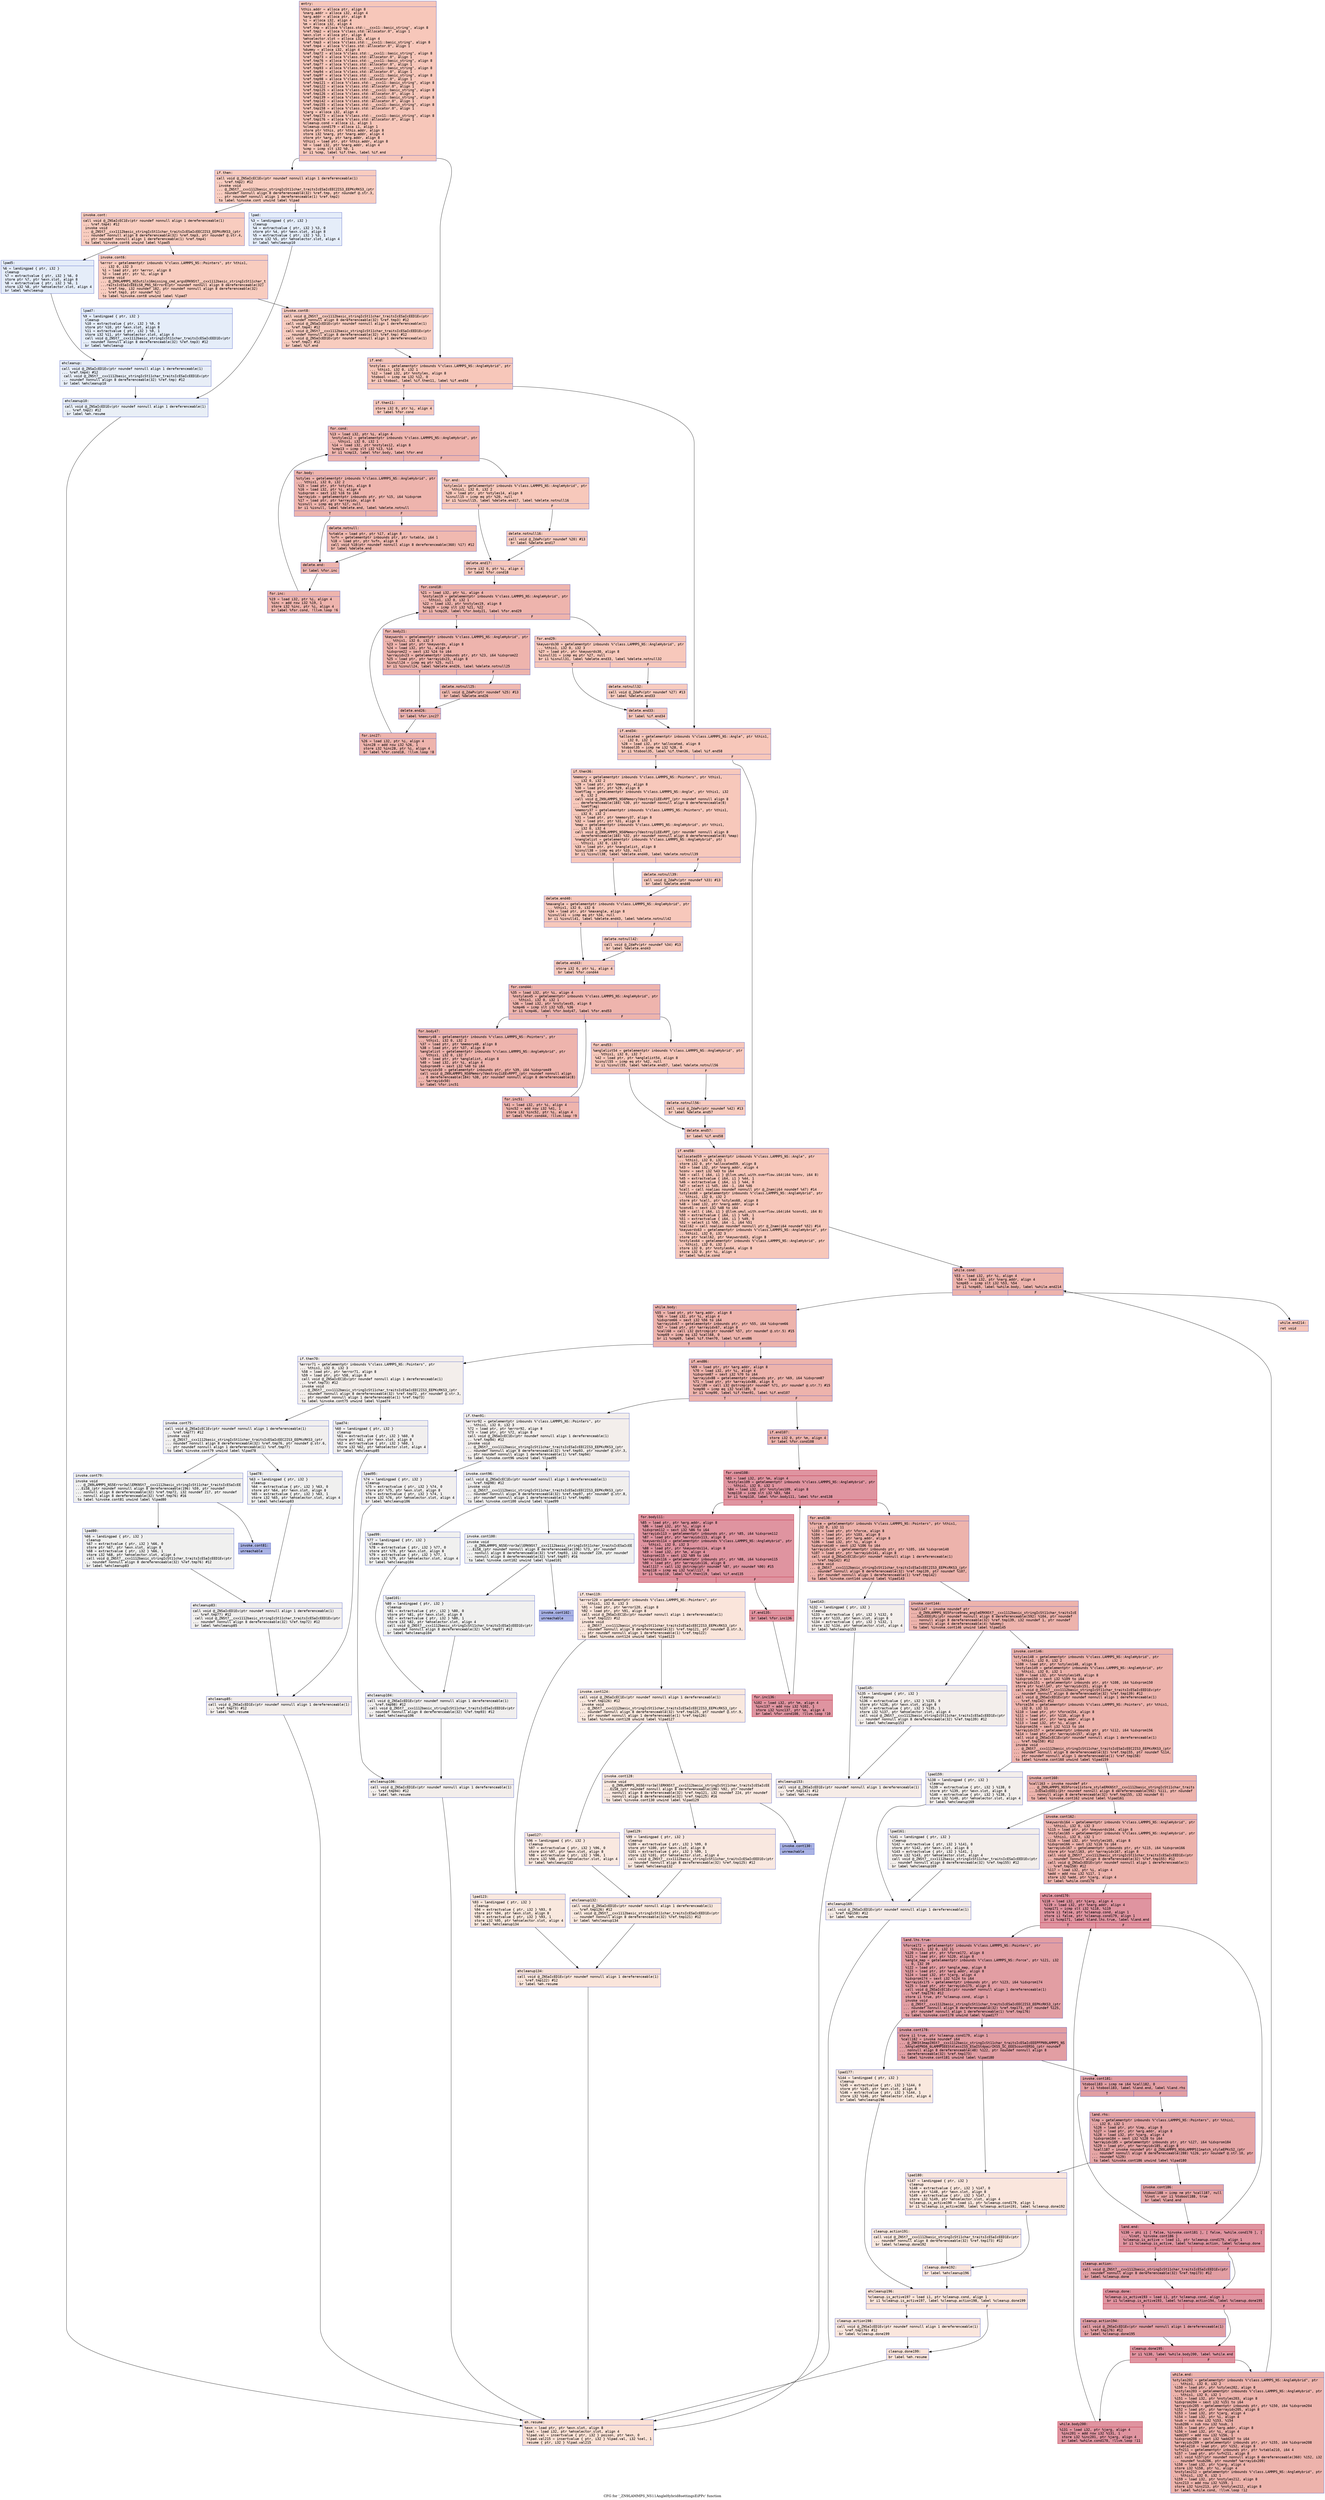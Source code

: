 digraph "CFG for '_ZN9LAMMPS_NS11AngleHybrid8settingsEiPPc' function" {
	label="CFG for '_ZN9LAMMPS_NS11AngleHybrid8settingsEiPPc' function";

	Node0x55b510d4ba70 [shape=record,color="#3d50c3ff", style=filled, fillcolor="#ec7f6370" fontname="Courier",label="{entry:\l|  %this.addr = alloca ptr, align 8\l  %narg.addr = alloca i32, align 4\l  %arg.addr = alloca ptr, align 8\l  %i = alloca i32, align 4\l  %m = alloca i32, align 4\l  %ref.tmp = alloca %\"class.std::__cxx11::basic_string\", align 8\l  %ref.tmp2 = alloca %\"class.std::allocator.0\", align 1\l  %exn.slot = alloca ptr, align 8\l  %ehselector.slot = alloca i32, align 4\l  %ref.tmp3 = alloca %\"class.std::__cxx11::basic_string\", align 8\l  %ref.tmp4 = alloca %\"class.std::allocator.0\", align 1\l  %dummy = alloca i32, align 4\l  %ref.tmp72 = alloca %\"class.std::__cxx11::basic_string\", align 8\l  %ref.tmp73 = alloca %\"class.std::allocator.0\", align 1\l  %ref.tmp76 = alloca %\"class.std::__cxx11::basic_string\", align 8\l  %ref.tmp77 = alloca %\"class.std::allocator.0\", align 1\l  %ref.tmp93 = alloca %\"class.std::__cxx11::basic_string\", align 8\l  %ref.tmp94 = alloca %\"class.std::allocator.0\", align 1\l  %ref.tmp97 = alloca %\"class.std::__cxx11::basic_string\", align 8\l  %ref.tmp98 = alloca %\"class.std::allocator.0\", align 1\l  %ref.tmp121 = alloca %\"class.std::__cxx11::basic_string\", align 8\l  %ref.tmp122 = alloca %\"class.std::allocator.0\", align 1\l  %ref.tmp125 = alloca %\"class.std::__cxx11::basic_string\", align 8\l  %ref.tmp126 = alloca %\"class.std::allocator.0\", align 1\l  %ref.tmp139 = alloca %\"class.std::__cxx11::basic_string\", align 8\l  %ref.tmp142 = alloca %\"class.std::allocator.0\", align 1\l  %ref.tmp155 = alloca %\"class.std::__cxx11::basic_string\", align 8\l  %ref.tmp158 = alloca %\"class.std::allocator.0\", align 1\l  %jarg = alloca i32, align 4\l  %ref.tmp173 = alloca %\"class.std::__cxx11::basic_string\", align 8\l  %ref.tmp176 = alloca %\"class.std::allocator.0\", align 1\l  %cleanup.cond = alloca i1, align 1\l  %cleanup.cond179 = alloca i1, align 1\l  store ptr %this, ptr %this.addr, align 8\l  store i32 %narg, ptr %narg.addr, align 4\l  store ptr %arg, ptr %arg.addr, align 8\l  %this1 = load ptr, ptr %this.addr, align 8\l  %0 = load i32, ptr %narg.addr, align 4\l  %cmp = icmp slt i32 %0, 1\l  br i1 %cmp, label %if.then, label %if.end\l|{<s0>T|<s1>F}}"];
	Node0x55b510d4ba70:s0 -> Node0x55b510d4d630[tooltip="entry -> if.then\nProbability 37.50%" ];
	Node0x55b510d4ba70:s1 -> Node0x55b510d4d6a0[tooltip="entry -> if.end\nProbability 62.50%" ];
	Node0x55b510d4d630 [shape=record,color="#3d50c3ff", style=filled, fillcolor="#f08b6e70" fontname="Courier",label="{if.then:\l|  call void @_ZNSaIcEC1Ev(ptr noundef nonnull align 1 dereferenceable(1)\l... %ref.tmp2) #12\l  invoke void\l... @_ZNSt7__cxx1112basic_stringIcSt11char_traitsIcESaIcEEC2IS3_EEPKcRKS3_(ptr\l... noundef nonnull align 8 dereferenceable(32) %ref.tmp, ptr noundef @.str.3,\l... ptr noundef nonnull align 1 dereferenceable(1) %ref.tmp2)\l          to label %invoke.cont unwind label %lpad\l}"];
	Node0x55b510d4d630 -> Node0x55b510d4d9c0[tooltip="if.then -> invoke.cont\nProbability 100.00%" ];
	Node0x55b510d4d630 -> Node0x55b510d4da40[tooltip="if.then -> lpad\nProbability 0.00%" ];
	Node0x55b510d4d9c0 [shape=record,color="#3d50c3ff", style=filled, fillcolor="#f08b6e70" fontname="Courier",label="{invoke.cont:\l|  call void @_ZNSaIcEC1Ev(ptr noundef nonnull align 1 dereferenceable(1)\l... %ref.tmp4) #12\l  invoke void\l... @_ZNSt7__cxx1112basic_stringIcSt11char_traitsIcESaIcEEC2IS3_EEPKcRKS3_(ptr\l... noundef nonnull align 8 dereferenceable(32) %ref.tmp3, ptr noundef @.str.4,\l... ptr noundef nonnull align 1 dereferenceable(1) %ref.tmp4)\l          to label %invoke.cont6 unwind label %lpad5\l}"];
	Node0x55b510d4d9c0 -> Node0x55b510d4def0[tooltip="invoke.cont -> invoke.cont6\nProbability 100.00%" ];
	Node0x55b510d4d9c0 -> Node0x55b510d4df40[tooltip="invoke.cont -> lpad5\nProbability 0.00%" ];
	Node0x55b510d4def0 [shape=record,color="#3d50c3ff", style=filled, fillcolor="#f08b6e70" fontname="Courier",label="{invoke.cont6:\l|  %error = getelementptr inbounds %\"class.LAMMPS_NS::Pointers\", ptr %this1,\l... i32 0, i32 3\l  %1 = load ptr, ptr %error, align 8\l  %2 = load ptr, ptr %1, align 8\l  invoke void\l... @_ZN9LAMMPS_NS5utils16missing_cmd_argsERKNSt7__cxx1112basic_stringIcSt11char_t\l...raitsIcESaIcEEEiS8_PNS_5ErrorE(ptr noundef nonnull align 8 dereferenceable(32)\l... %ref.tmp, i32 noundef 182, ptr noundef nonnull align 8 dereferenceable(32)\l... %ref.tmp3, ptr noundef %2)\l          to label %invoke.cont8 unwind label %lpad7\l}"];
	Node0x55b510d4def0 -> Node0x55b510d4dea0[tooltip="invoke.cont6 -> invoke.cont8\nProbability 100.00%" ];
	Node0x55b510d4def0 -> Node0x55b510d4e440[tooltip="invoke.cont6 -> lpad7\nProbability 0.00%" ];
	Node0x55b510d4dea0 [shape=record,color="#3d50c3ff", style=filled, fillcolor="#f08b6e70" fontname="Courier",label="{invoke.cont8:\l|  call void @_ZNSt7__cxx1112basic_stringIcSt11char_traitsIcESaIcEED1Ev(ptr\l... noundef nonnull align 8 dereferenceable(32) %ref.tmp3) #12\l  call void @_ZNSaIcED1Ev(ptr noundef nonnull align 1 dereferenceable(1)\l... %ref.tmp4) #12\l  call void @_ZNSt7__cxx1112basic_stringIcSt11char_traitsIcESaIcEED1Ev(ptr\l... noundef nonnull align 8 dereferenceable(32) %ref.tmp) #12\l  call void @_ZNSaIcED1Ev(ptr noundef nonnull align 1 dereferenceable(1)\l... %ref.tmp2) #12\l  br label %if.end\l}"];
	Node0x55b510d4dea0 -> Node0x55b510d4d6a0[tooltip="invoke.cont8 -> if.end\nProbability 100.00%" ];
	Node0x55b510d4da40 [shape=record,color="#3d50c3ff", style=filled, fillcolor="#c5d6f270" fontname="Courier",label="{lpad:\l|  %3 = landingpad \{ ptr, i32 \}\l          cleanup\l  %4 = extractvalue \{ ptr, i32 \} %3, 0\l  store ptr %4, ptr %exn.slot, align 8\l  %5 = extractvalue \{ ptr, i32 \} %3, 1\l  store i32 %5, ptr %ehselector.slot, align 4\l  br label %ehcleanup10\l}"];
	Node0x55b510d4da40 -> Node0x55b510d4f070[tooltip="lpad -> ehcleanup10\nProbability 100.00%" ];
	Node0x55b510d4df40 [shape=record,color="#3d50c3ff", style=filled, fillcolor="#c5d6f270" fontname="Courier",label="{lpad5:\l|  %6 = landingpad \{ ptr, i32 \}\l          cleanup\l  %7 = extractvalue \{ ptr, i32 \} %6, 0\l  store ptr %7, ptr %exn.slot, align 8\l  %8 = extractvalue \{ ptr, i32 \} %6, 1\l  store i32 %8, ptr %ehselector.slot, align 4\l  br label %ehcleanup\l}"];
	Node0x55b510d4df40 -> Node0x55b510d4fa60[tooltip="lpad5 -> ehcleanup\nProbability 100.00%" ];
	Node0x55b510d4e440 [shape=record,color="#3d50c3ff", style=filled, fillcolor="#c5d6f270" fontname="Courier",label="{lpad7:\l|  %9 = landingpad \{ ptr, i32 \}\l          cleanup\l  %10 = extractvalue \{ ptr, i32 \} %9, 0\l  store ptr %10, ptr %exn.slot, align 8\l  %11 = extractvalue \{ ptr, i32 \} %9, 1\l  store i32 %11, ptr %ehselector.slot, align 4\l  call void @_ZNSt7__cxx1112basic_stringIcSt11char_traitsIcESaIcEED1Ev(ptr\l... noundef nonnull align 8 dereferenceable(32) %ref.tmp3) #12\l  br label %ehcleanup\l}"];
	Node0x55b510d4e440 -> Node0x55b510d4fa60[tooltip="lpad7 -> ehcleanup\nProbability 100.00%" ];
	Node0x55b510d4fa60 [shape=record,color="#3d50c3ff", style=filled, fillcolor="#cbd8ee70" fontname="Courier",label="{ehcleanup:\l|  call void @_ZNSaIcED1Ev(ptr noundef nonnull align 1 dereferenceable(1)\l... %ref.tmp4) #12\l  call void @_ZNSt7__cxx1112basic_stringIcSt11char_traitsIcESaIcEED1Ev(ptr\l... noundef nonnull align 8 dereferenceable(32) %ref.tmp) #12\l  br label %ehcleanup10\l}"];
	Node0x55b510d4fa60 -> Node0x55b510d4f070[tooltip="ehcleanup -> ehcleanup10\nProbability 100.00%" ];
	Node0x55b510d4f070 [shape=record,color="#3d50c3ff", style=filled, fillcolor="#cedaeb70" fontname="Courier",label="{ehcleanup10:\l|  call void @_ZNSaIcED1Ev(ptr noundef nonnull align 1 dereferenceable(1)\l... %ref.tmp2) #12\l  br label %eh.resume\l}"];
	Node0x55b510d4f070 -> Node0x55b510d50370[tooltip="ehcleanup10 -> eh.resume\nProbability 100.00%" ];
	Node0x55b510d4d6a0 [shape=record,color="#3d50c3ff", style=filled, fillcolor="#ec7f6370" fontname="Courier",label="{if.end:\l|  %nstyles = getelementptr inbounds %\"class.LAMMPS_NS::AngleHybrid\", ptr\l... %this1, i32 0, i32 1\l  %12 = load i32, ptr %nstyles, align 8\l  %tobool = icmp ne i32 %12, 0\l  br i1 %tobool, label %if.then11, label %if.end34\l|{<s0>T|<s1>F}}"];
	Node0x55b510d4d6a0:s0 -> Node0x55b510d50620[tooltip="if.end -> if.then11\nProbability 62.50%" ];
	Node0x55b510d4d6a0:s1 -> Node0x55b510d506a0[tooltip="if.end -> if.end34\nProbability 37.50%" ];
	Node0x55b510d50620 [shape=record,color="#3d50c3ff", style=filled, fillcolor="#ed836670" fontname="Courier",label="{if.then11:\l|  store i32 0, ptr %i, align 4\l  br label %for.cond\l}"];
	Node0x55b510d50620 -> Node0x55b510d50870[tooltip="if.then11 -> for.cond\nProbability 100.00%" ];
	Node0x55b510d50870 [shape=record,color="#3d50c3ff", style=filled, fillcolor="#d8564670" fontname="Courier",label="{for.cond:\l|  %13 = load i32, ptr %i, align 4\l  %nstyles12 = getelementptr inbounds %\"class.LAMMPS_NS::AngleHybrid\", ptr\l... %this1, i32 0, i32 1\l  %14 = load i32, ptr %nstyles12, align 8\l  %cmp13 = icmp slt i32 %13, %14\l  br i1 %cmp13, label %for.body, label %for.end\l|{<s0>T|<s1>F}}"];
	Node0x55b510d50870:s0 -> Node0x55b510d50c00[tooltip="for.cond -> for.body\nProbability 96.88%" ];
	Node0x55b510d50870:s1 -> Node0x55b510d50c80[tooltip="for.cond -> for.end\nProbability 3.12%" ];
	Node0x55b510d50c00 [shape=record,color="#3d50c3ff", style=filled, fillcolor="#d8564670" fontname="Courier",label="{for.body:\l|  %styles = getelementptr inbounds %\"class.LAMMPS_NS::AngleHybrid\", ptr\l... %this1, i32 0, i32 2\l  %15 = load ptr, ptr %styles, align 8\l  %16 = load i32, ptr %i, align 4\l  %idxprom = sext i32 %16 to i64\l  %arrayidx = getelementptr inbounds ptr, ptr %15, i64 %idxprom\l  %17 = load ptr, ptr %arrayidx, align 8\l  %isnull = icmp eq ptr %17, null\l  br i1 %isnull, label %delete.end, label %delete.notnull\l|{<s0>T|<s1>F}}"];
	Node0x55b510d50c00:s0 -> Node0x55b510d51270[tooltip="for.body -> delete.end\nProbability 37.50%" ];
	Node0x55b510d50c00:s1 -> Node0x55b510d512f0[tooltip="for.body -> delete.notnull\nProbability 62.50%" ];
	Node0x55b510d512f0 [shape=record,color="#3d50c3ff", style=filled, fillcolor="#de614d70" fontname="Courier",label="{delete.notnull:\l|  %vtable = load ptr, ptr %17, align 8\l  %vfn = getelementptr inbounds ptr, ptr %vtable, i64 1\l  %18 = load ptr, ptr %vfn, align 8\l  call void %18(ptr noundef nonnull align 8 dereferenceable(360) %17) #12\l  br label %delete.end\l}"];
	Node0x55b510d512f0 -> Node0x55b510d51270[tooltip="delete.notnull -> delete.end\nProbability 100.00%" ];
	Node0x55b510d51270 [shape=record,color="#3d50c3ff", style=filled, fillcolor="#d8564670" fontname="Courier",label="{delete.end:\l|  br label %for.inc\l}"];
	Node0x55b510d51270 -> Node0x55b510d51800[tooltip="delete.end -> for.inc\nProbability 100.00%" ];
	Node0x55b510d51800 [shape=record,color="#3d50c3ff", style=filled, fillcolor="#d8564670" fontname="Courier",label="{for.inc:\l|  %19 = load i32, ptr %i, align 4\l  %inc = add nsw i32 %19, 1\l  store i32 %inc, ptr %i, align 4\l  br label %for.cond, !llvm.loop !6\l}"];
	Node0x55b510d51800 -> Node0x55b510d50870[tooltip="for.inc -> for.cond\nProbability 100.00%" ];
	Node0x55b510d50c80 [shape=record,color="#3d50c3ff", style=filled, fillcolor="#ed836670" fontname="Courier",label="{for.end:\l|  %styles14 = getelementptr inbounds %\"class.LAMMPS_NS::AngleHybrid\", ptr\l... %this1, i32 0, i32 2\l  %20 = load ptr, ptr %styles14, align 8\l  %isnull15 = icmp eq ptr %20, null\l  br i1 %isnull15, label %delete.end17, label %delete.notnull16\l|{<s0>T|<s1>F}}"];
	Node0x55b510d50c80:s0 -> Node0x55b510d51dc0[tooltip="for.end -> delete.end17\nProbability 37.50%" ];
	Node0x55b510d50c80:s1 -> Node0x55b510d51e70[tooltip="for.end -> delete.notnull16\nProbability 62.50%" ];
	Node0x55b510d51e70 [shape=record,color="#3d50c3ff", style=filled, fillcolor="#f08b6e70" fontname="Courier",label="{delete.notnull16:\l|  call void @_ZdaPv(ptr noundef %20) #13\l  br label %delete.end17\l}"];
	Node0x55b510d51e70 -> Node0x55b510d51dc0[tooltip="delete.notnull16 -> delete.end17\nProbability 100.00%" ];
	Node0x55b510d51dc0 [shape=record,color="#3d50c3ff", style=filled, fillcolor="#ed836670" fontname="Courier",label="{delete.end17:\l|  store i32 0, ptr %i, align 4\l  br label %for.cond18\l}"];
	Node0x55b510d51dc0 -> Node0x55b510d52210[tooltip="delete.end17 -> for.cond18\nProbability 100.00%" ];
	Node0x55b510d52210 [shape=record,color="#3d50c3ff", style=filled, fillcolor="#d8564670" fontname="Courier",label="{for.cond18:\l|  %21 = load i32, ptr %i, align 4\l  %nstyles19 = getelementptr inbounds %\"class.LAMMPS_NS::AngleHybrid\", ptr\l... %this1, i32 0, i32 1\l  %22 = load i32, ptr %nstyles19, align 8\l  %cmp20 = icmp slt i32 %21, %22\l  br i1 %cmp20, label %for.body21, label %for.end29\l|{<s0>T|<s1>F}}"];
	Node0x55b510d52210:s0 -> Node0x55b510d52520[tooltip="for.cond18 -> for.body21\nProbability 96.88%" ];
	Node0x55b510d52210:s1 -> Node0x55b510d525a0[tooltip="for.cond18 -> for.end29\nProbability 3.12%" ];
	Node0x55b510d52520 [shape=record,color="#3d50c3ff", style=filled, fillcolor="#d8564670" fontname="Courier",label="{for.body21:\l|  %keywords = getelementptr inbounds %\"class.LAMMPS_NS::AngleHybrid\", ptr\l... %this1, i32 0, i32 3\l  %23 = load ptr, ptr %keywords, align 8\l  %24 = load i32, ptr %i, align 4\l  %idxprom22 = sext i32 %24 to i64\l  %arrayidx23 = getelementptr inbounds ptr, ptr %23, i64 %idxprom22\l  %25 = load ptr, ptr %arrayidx23, align 8\l  %isnull24 = icmp eq ptr %25, null\l  br i1 %isnull24, label %delete.end26, label %delete.notnull25\l|{<s0>T|<s1>F}}"];
	Node0x55b510d52520:s0 -> Node0x55b510d52b70[tooltip="for.body21 -> delete.end26\nProbability 37.50%" ];
	Node0x55b510d52520:s1 -> Node0x55b510d52c20[tooltip="for.body21 -> delete.notnull25\nProbability 62.50%" ];
	Node0x55b510d52c20 [shape=record,color="#3d50c3ff", style=filled, fillcolor="#de614d70" fontname="Courier",label="{delete.notnull25:\l|  call void @_ZdaPv(ptr noundef %25) #13\l  br label %delete.end26\l}"];
	Node0x55b510d52c20 -> Node0x55b510d52b70[tooltip="delete.notnull25 -> delete.end26\nProbability 100.00%" ];
	Node0x55b510d52b70 [shape=record,color="#3d50c3ff", style=filled, fillcolor="#d8564670" fontname="Courier",label="{delete.end26:\l|  br label %for.inc27\l}"];
	Node0x55b510d52b70 -> Node0x55b510d52f20[tooltip="delete.end26 -> for.inc27\nProbability 100.00%" ];
	Node0x55b510d52f20 [shape=record,color="#3d50c3ff", style=filled, fillcolor="#d8564670" fontname="Courier",label="{for.inc27:\l|  %26 = load i32, ptr %i, align 4\l  %inc28 = add nsw i32 %26, 1\l  store i32 %inc28, ptr %i, align 4\l  br label %for.cond18, !llvm.loop !8\l}"];
	Node0x55b510d52f20 -> Node0x55b510d52210[tooltip="for.inc27 -> for.cond18\nProbability 100.00%" ];
	Node0x55b510d525a0 [shape=record,color="#3d50c3ff", style=filled, fillcolor="#ed836670" fontname="Courier",label="{for.end29:\l|  %keywords30 = getelementptr inbounds %\"class.LAMMPS_NS::AngleHybrid\", ptr\l... %this1, i32 0, i32 3\l  %27 = load ptr, ptr %keywords30, align 8\l  %isnull31 = icmp eq ptr %27, null\l  br i1 %isnull31, label %delete.end33, label %delete.notnull32\l|{<s0>T|<s1>F}}"];
	Node0x55b510d525a0:s0 -> Node0x55b510d53510[tooltip="for.end29 -> delete.end33\nProbability 37.50%" ];
	Node0x55b510d525a0:s1 -> Node0x55b510d535c0[tooltip="for.end29 -> delete.notnull32\nProbability 62.50%" ];
	Node0x55b510d535c0 [shape=record,color="#3d50c3ff", style=filled, fillcolor="#f08b6e70" fontname="Courier",label="{delete.notnull32:\l|  call void @_ZdaPv(ptr noundef %27) #13\l  br label %delete.end33\l}"];
	Node0x55b510d535c0 -> Node0x55b510d53510[tooltip="delete.notnull32 -> delete.end33\nProbability 100.00%" ];
	Node0x55b510d53510 [shape=record,color="#3d50c3ff", style=filled, fillcolor="#ed836670" fontname="Courier",label="{delete.end33:\l|  br label %if.end34\l}"];
	Node0x55b510d53510 -> Node0x55b510d506a0[tooltip="delete.end33 -> if.end34\nProbability 100.00%" ];
	Node0x55b510d506a0 [shape=record,color="#3d50c3ff", style=filled, fillcolor="#ec7f6370" fontname="Courier",label="{if.end34:\l|  %allocated = getelementptr inbounds %\"class.LAMMPS_NS::Angle\", ptr %this1,\l... i32 0, i32 1\l  %28 = load i32, ptr %allocated, align 8\l  %tobool35 = icmp ne i32 %28, 0\l  br i1 %tobool35, label %if.then36, label %if.end58\l|{<s0>T|<s1>F}}"];
	Node0x55b510d506a0:s0 -> Node0x55b510d53b00[tooltip="if.end34 -> if.then36\nProbability 62.50%" ];
	Node0x55b510d506a0:s1 -> Node0x55b510d53b80[tooltip="if.end34 -> if.end58\nProbability 37.50%" ];
	Node0x55b510d53b00 [shape=record,color="#3d50c3ff", style=filled, fillcolor="#ed836670" fontname="Courier",label="{if.then36:\l|  %memory = getelementptr inbounds %\"class.LAMMPS_NS::Pointers\", ptr %this1,\l... i32 0, i32 2\l  %29 = load ptr, ptr %memory, align 8\l  %30 = load ptr, ptr %29, align 8\l  %setflag = getelementptr inbounds %\"class.LAMMPS_NS::Angle\", ptr %this1, i32\l... 0, i32 2\l  call void @_ZN9LAMMPS_NS6Memory7destroyIiEEvRPT_(ptr noundef nonnull align 8\l... dereferenceable(184) %30, ptr noundef nonnull align 8 dereferenceable(8)\l... %setflag)\l  %memory37 = getelementptr inbounds %\"class.LAMMPS_NS::Pointers\", ptr %this1,\l... i32 0, i32 2\l  %31 = load ptr, ptr %memory37, align 8\l  %32 = load ptr, ptr %31, align 8\l  %map = getelementptr inbounds %\"class.LAMMPS_NS::AngleHybrid\", ptr %this1,\l... i32 0, i32 4\l  call void @_ZN9LAMMPS_NS6Memory7destroyIiEEvRPT_(ptr noundef nonnull align 8\l... dereferenceable(184) %32, ptr noundef nonnull align 8 dereferenceable(8) %map)\l  %nanglelist = getelementptr inbounds %\"class.LAMMPS_NS::AngleHybrid\", ptr\l... %this1, i32 0, i32 5\l  %33 = load ptr, ptr %nanglelist, align 8\l  %isnull38 = icmp eq ptr %33, null\l  br i1 %isnull38, label %delete.end40, label %delete.notnull39\l|{<s0>T|<s1>F}}"];
	Node0x55b510d53b00:s0 -> Node0x55b510d54cc0[tooltip="if.then36 -> delete.end40\nProbability 37.50%" ];
	Node0x55b510d53b00:s1 -> Node0x55b510d54d70[tooltip="if.then36 -> delete.notnull39\nProbability 62.50%" ];
	Node0x55b510d54d70 [shape=record,color="#3d50c3ff", style=filled, fillcolor="#f08b6e70" fontname="Courier",label="{delete.notnull39:\l|  call void @_ZdaPv(ptr noundef %33) #13\l  br label %delete.end40\l}"];
	Node0x55b510d54d70 -> Node0x55b510d54cc0[tooltip="delete.notnull39 -> delete.end40\nProbability 100.00%" ];
	Node0x55b510d54cc0 [shape=record,color="#3d50c3ff", style=filled, fillcolor="#ed836670" fontname="Courier",label="{delete.end40:\l|  %maxangle = getelementptr inbounds %\"class.LAMMPS_NS::AngleHybrid\", ptr\l... %this1, i32 0, i32 6\l  %34 = load ptr, ptr %maxangle, align 8\l  %isnull41 = icmp eq ptr %34, null\l  br i1 %isnull41, label %delete.end43, label %delete.notnull42\l|{<s0>T|<s1>F}}"];
	Node0x55b510d54cc0:s0 -> Node0x55b510d55200[tooltip="delete.end40 -> delete.end43\nProbability 37.50%" ];
	Node0x55b510d54cc0:s1 -> Node0x55b510d552b0[tooltip="delete.end40 -> delete.notnull42\nProbability 62.50%" ];
	Node0x55b510d552b0 [shape=record,color="#3d50c3ff", style=filled, fillcolor="#f08b6e70" fontname="Courier",label="{delete.notnull42:\l|  call void @_ZdaPv(ptr noundef %34) #13\l  br label %delete.end43\l}"];
	Node0x55b510d552b0 -> Node0x55b510d55200[tooltip="delete.notnull42 -> delete.end43\nProbability 100.00%" ];
	Node0x55b510d55200 [shape=record,color="#3d50c3ff", style=filled, fillcolor="#ed836670" fontname="Courier",label="{delete.end43:\l|  store i32 0, ptr %i, align 4\l  br label %for.cond44\l}"];
	Node0x55b510d55200 -> Node0x55b510d55630[tooltip="delete.end43 -> for.cond44\nProbability 100.00%" ];
	Node0x55b510d55630 [shape=record,color="#3d50c3ff", style=filled, fillcolor="#d8564670" fontname="Courier",label="{for.cond44:\l|  %35 = load i32, ptr %i, align 4\l  %nstyles45 = getelementptr inbounds %\"class.LAMMPS_NS::AngleHybrid\", ptr\l... %this1, i32 0, i32 1\l  %36 = load i32, ptr %nstyles45, align 8\l  %cmp46 = icmp slt i32 %35, %36\l  br i1 %cmp46, label %for.body47, label %for.end53\l|{<s0>T|<s1>F}}"];
	Node0x55b510d55630:s0 -> Node0x55b510d55940[tooltip="for.cond44 -> for.body47\nProbability 96.88%" ];
	Node0x55b510d55630:s1 -> Node0x55b510d559c0[tooltip="for.cond44 -> for.end53\nProbability 3.12%" ];
	Node0x55b510d55940 [shape=record,color="#3d50c3ff", style=filled, fillcolor="#d8564670" fontname="Courier",label="{for.body47:\l|  %memory48 = getelementptr inbounds %\"class.LAMMPS_NS::Pointers\", ptr\l... %this1, i32 0, i32 2\l  %37 = load ptr, ptr %memory48, align 8\l  %38 = load ptr, ptr %37, align 8\l  %anglelist = getelementptr inbounds %\"class.LAMMPS_NS::AngleHybrid\", ptr\l... %this1, i32 0, i32 7\l  %39 = load ptr, ptr %anglelist, align 8\l  %40 = load i32, ptr %i, align 4\l  %idxprom49 = sext i32 %40 to i64\l  %arrayidx50 = getelementptr inbounds ptr, ptr %39, i64 %idxprom49\l  call void @_ZN9LAMMPS_NS6Memory7destroyIiEEvRPPT_(ptr noundef nonnull align\l... 8 dereferenceable(184) %38, ptr noundef nonnull align 8 dereferenceable(8)\l... %arrayidx50)\l  br label %for.inc51\l}"];
	Node0x55b510d55940 -> Node0x55b510d561f0[tooltip="for.body47 -> for.inc51\nProbability 100.00%" ];
	Node0x55b510d561f0 [shape=record,color="#3d50c3ff", style=filled, fillcolor="#d8564670" fontname="Courier",label="{for.inc51:\l|  %41 = load i32, ptr %i, align 4\l  %inc52 = add nsw i32 %41, 1\l  store i32 %inc52, ptr %i, align 4\l  br label %for.cond44, !llvm.loop !9\l}"];
	Node0x55b510d561f0 -> Node0x55b510d55630[tooltip="for.inc51 -> for.cond44\nProbability 100.00%" ];
	Node0x55b510d559c0 [shape=record,color="#3d50c3ff", style=filled, fillcolor="#ed836670" fontname="Courier",label="{for.end53:\l|  %anglelist54 = getelementptr inbounds %\"class.LAMMPS_NS::AngleHybrid\", ptr\l... %this1, i32 0, i32 7\l  %42 = load ptr, ptr %anglelist54, align 8\l  %isnull55 = icmp eq ptr %42, null\l  br i1 %isnull55, label %delete.end57, label %delete.notnull56\l|{<s0>T|<s1>F}}"];
	Node0x55b510d559c0:s0 -> Node0x55b510d31f70[tooltip="for.end53 -> delete.end57\nProbability 37.50%" ];
	Node0x55b510d559c0:s1 -> Node0x55b510d32020[tooltip="for.end53 -> delete.notnull56\nProbability 62.50%" ];
	Node0x55b510d32020 [shape=record,color="#3d50c3ff", style=filled, fillcolor="#f08b6e70" fontname="Courier",label="{delete.notnull56:\l|  call void @_ZdaPv(ptr noundef %42) #13\l  br label %delete.end57\l}"];
	Node0x55b510d32020 -> Node0x55b510d31f70[tooltip="delete.notnull56 -> delete.end57\nProbability 100.00%" ];
	Node0x55b510d31f70 [shape=record,color="#3d50c3ff", style=filled, fillcolor="#ed836670" fontname="Courier",label="{delete.end57:\l|  br label %if.end58\l}"];
	Node0x55b510d31f70 -> Node0x55b510d53b80[tooltip="delete.end57 -> if.end58\nProbability 100.00%" ];
	Node0x55b510d53b80 [shape=record,color="#3d50c3ff", style=filled, fillcolor="#ec7f6370" fontname="Courier",label="{if.end58:\l|  %allocated59 = getelementptr inbounds %\"class.LAMMPS_NS::Angle\", ptr\l... %this1, i32 0, i32 1\l  store i32 0, ptr %allocated59, align 8\l  %43 = load i32, ptr %narg.addr, align 4\l  %conv = sext i32 %43 to i64\l  %44 = call \{ i64, i1 \} @llvm.umul.with.overflow.i64(i64 %conv, i64 8)\l  %45 = extractvalue \{ i64, i1 \} %44, 1\l  %46 = extractvalue \{ i64, i1 \} %44, 0\l  %47 = select i1 %45, i64 -1, i64 %46\l  %call = call noalias noundef nonnull ptr @_Znam(i64 noundef %47) #14\l  %styles60 = getelementptr inbounds %\"class.LAMMPS_NS::AngleHybrid\", ptr\l... %this1, i32 0, i32 2\l  store ptr %call, ptr %styles60, align 8\l  %48 = load i32, ptr %narg.addr, align 4\l  %conv61 = sext i32 %48 to i64\l  %49 = call \{ i64, i1 \} @llvm.umul.with.overflow.i64(i64 %conv61, i64 8)\l  %50 = extractvalue \{ i64, i1 \} %49, 1\l  %51 = extractvalue \{ i64, i1 \} %49, 0\l  %52 = select i1 %50, i64 -1, i64 %51\l  %call62 = call noalias noundef nonnull ptr @_Znam(i64 noundef %52) #14\l  %keywords63 = getelementptr inbounds %\"class.LAMMPS_NS::AngleHybrid\", ptr\l... %this1, i32 0, i32 3\l  store ptr %call62, ptr %keywords63, align 8\l  %nstyles64 = getelementptr inbounds %\"class.LAMMPS_NS::AngleHybrid\", ptr\l... %this1, i32 0, i32 1\l  store i32 0, ptr %nstyles64, align 8\l  store i32 0, ptr %i, align 4\l  br label %while.cond\l}"];
	Node0x55b510d53b80 -> Node0x55b510d33c20[tooltip="if.end58 -> while.cond\nProbability 100.00%" ];
	Node0x55b510d33c20 [shape=record,color="#3d50c3ff", style=filled, fillcolor="#d6524470" fontname="Courier",label="{while.cond:\l|  %53 = load i32, ptr %i, align 4\l  %54 = load i32, ptr %narg.addr, align 4\l  %cmp65 = icmp slt i32 %53, %54\l  br i1 %cmp65, label %while.body, label %while.end214\l|{<s0>T|<s1>F}}"];
	Node0x55b510d33c20:s0 -> Node0x55b510d33ec0[tooltip="while.cond -> while.body\nProbability 96.88%" ];
	Node0x55b510d33c20:s1 -> Node0x55b510d33f40[tooltip="while.cond -> while.end214\nProbability 3.12%" ];
	Node0x55b510d33ec0 [shape=record,color="#3d50c3ff", style=filled, fillcolor="#d6524470" fontname="Courier",label="{while.body:\l|  %55 = load ptr, ptr %arg.addr, align 8\l  %56 = load i32, ptr %i, align 4\l  %idxprom66 = sext i32 %56 to i64\l  %arrayidx67 = getelementptr inbounds ptr, ptr %55, i64 %idxprom66\l  %57 = load ptr, ptr %arrayidx67, align 8\l  %call68 = call i32 @strcmp(ptr noundef %57, ptr noundef @.str.5) #15\l  %cmp69 = icmp eq i32 %call68, 0\l  br i1 %cmp69, label %if.then70, label %if.end86\l|{<s0>T|<s1>F}}"];
	Node0x55b510d33ec0:s0 -> Node0x55b510d355f0[tooltip="while.body -> if.then70\nProbability 0.00%" ];
	Node0x55b510d33ec0:s1 -> Node0x55b510d35670[tooltip="while.body -> if.end86\nProbability 100.00%" ];
	Node0x55b510d355f0 [shape=record,color="#3d50c3ff", style=filled, fillcolor="#e5d8d170" fontname="Courier",label="{if.then70:\l|  %error71 = getelementptr inbounds %\"class.LAMMPS_NS::Pointers\", ptr\l... %this1, i32 0, i32 3\l  %58 = load ptr, ptr %error71, align 8\l  %59 = load ptr, ptr %58, align 8\l  call void @_ZNSaIcEC1Ev(ptr noundef nonnull align 1 dereferenceable(1)\l... %ref.tmp73) #12\l  invoke void\l... @_ZNSt7__cxx1112basic_stringIcSt11char_traitsIcESaIcEEC2IS3_EEPKcRKS3_(ptr\l... noundef nonnull align 8 dereferenceable(32) %ref.tmp72, ptr noundef @.str.3,\l... ptr noundef nonnull align 1 dereferenceable(1) %ref.tmp73)\l          to label %invoke.cont75 unwind label %lpad74\l}"];
	Node0x55b510d355f0 -> Node0x55b510d5e3d0[tooltip="if.then70 -> invoke.cont75\nProbability 50.00%" ];
	Node0x55b510d355f0 -> Node0x55b510d5e450[tooltip="if.then70 -> lpad74\nProbability 50.00%" ];
	Node0x55b510d5e3d0 [shape=record,color="#3d50c3ff", style=filled, fillcolor="#e0dbd870" fontname="Courier",label="{invoke.cont75:\l|  call void @_ZNSaIcEC1Ev(ptr noundef nonnull align 1 dereferenceable(1)\l... %ref.tmp77) #12\l  invoke void\l... @_ZNSt7__cxx1112basic_stringIcSt11char_traitsIcESaIcEEC2IS3_EEPKcRKS3_(ptr\l... noundef nonnull align 8 dereferenceable(32) %ref.tmp76, ptr noundef @.str.6,\l... ptr noundef nonnull align 1 dereferenceable(1) %ref.tmp77)\l          to label %invoke.cont79 unwind label %lpad78\l}"];
	Node0x55b510d5e3d0 -> Node0x55b510d5e7b0[tooltip="invoke.cont75 -> invoke.cont79\nProbability 50.00%" ];
	Node0x55b510d5e3d0 -> Node0x55b510d5e800[tooltip="invoke.cont75 -> lpad78\nProbability 50.00%" ];
	Node0x55b510d5e7b0 [shape=record,color="#3d50c3ff", style=filled, fillcolor="#dedcdb70" fontname="Courier",label="{invoke.cont79:\l|  invoke void\l... @_ZN9LAMMPS_NS5Error3allERKNSt7__cxx1112basic_stringIcSt11char_traitsIcESaIcEE\l...EiS8_(ptr noundef nonnull align 8 dereferenceable(196) %59, ptr noundef\l... nonnull align 8 dereferenceable(32) %ref.tmp72, i32 noundef 217, ptr noundef\l... nonnull align 8 dereferenceable(32) %ref.tmp76) #16\l          to label %invoke.cont81 unwind label %lpad80\l}"];
	Node0x55b510d5e7b0 -> Node0x55b510d5e760[tooltip="invoke.cont79 -> invoke.cont81\nProbability 0.00%" ];
	Node0x55b510d5e7b0 -> Node0x55b510d5eb80[tooltip="invoke.cont79 -> lpad80\nProbability 100.00%" ];
	Node0x55b510d5e760 [shape=record,color="#3d50c3ff", style=filled, fillcolor="#3d50c370" fontname="Courier",label="{invoke.cont81:\l|  unreachable\l}"];
	Node0x55b510d5e450 [shape=record,color="#3d50c3ff", style=filled, fillcolor="#e0dbd870" fontname="Courier",label="{lpad74:\l|  %60 = landingpad \{ ptr, i32 \}\l          cleanup\l  %61 = extractvalue \{ ptr, i32 \} %60, 0\l  store ptr %61, ptr %exn.slot, align 8\l  %62 = extractvalue \{ ptr, i32 \} %60, 1\l  store i32 %62, ptr %ehselector.slot, align 4\l  br label %ehcleanup85\l}"];
	Node0x55b510d5e450 -> Node0x55b510d5f220[tooltip="lpad74 -> ehcleanup85\nProbability 100.00%" ];
	Node0x55b510d5e800 [shape=record,color="#3d50c3ff", style=filled, fillcolor="#dedcdb70" fontname="Courier",label="{lpad78:\l|  %63 = landingpad \{ ptr, i32 \}\l          cleanup\l  %64 = extractvalue \{ ptr, i32 \} %63, 0\l  store ptr %64, ptr %exn.slot, align 8\l  %65 = extractvalue \{ ptr, i32 \} %63, 1\l  store i32 %65, ptr %ehselector.slot, align 4\l  br label %ehcleanup83\l}"];
	Node0x55b510d5e800 -> Node0x55b510d5f570[tooltip="lpad78 -> ehcleanup83\nProbability 100.00%" ];
	Node0x55b510d5eb80 [shape=record,color="#3d50c3ff", style=filled, fillcolor="#dedcdb70" fontname="Courier",label="{lpad80:\l|  %66 = landingpad \{ ptr, i32 \}\l          cleanup\l  %67 = extractvalue \{ ptr, i32 \} %66, 0\l  store ptr %67, ptr %exn.slot, align 8\l  %68 = extractvalue \{ ptr, i32 \} %66, 1\l  store i32 %68, ptr %ehselector.slot, align 4\l  call void @_ZNSt7__cxx1112basic_stringIcSt11char_traitsIcESaIcEED1Ev(ptr\l... noundef nonnull align 8 dereferenceable(32) %ref.tmp76) #12\l  br label %ehcleanup83\l}"];
	Node0x55b510d5eb80 -> Node0x55b510d5f570[tooltip="lpad80 -> ehcleanup83\nProbability 100.00%" ];
	Node0x55b510d5f570 [shape=record,color="#3d50c3ff", style=filled, fillcolor="#e0dbd870" fontname="Courier",label="{ehcleanup83:\l|  call void @_ZNSaIcED1Ev(ptr noundef nonnull align 1 dereferenceable(1)\l... %ref.tmp77) #12\l  call void @_ZNSt7__cxx1112basic_stringIcSt11char_traitsIcESaIcEED1Ev(ptr\l... noundef nonnull align 8 dereferenceable(32) %ref.tmp72) #12\l  br label %ehcleanup85\l}"];
	Node0x55b510d5f570 -> Node0x55b510d5f220[tooltip="ehcleanup83 -> ehcleanup85\nProbability 100.00%" ];
	Node0x55b510d5f220 [shape=record,color="#3d50c3ff", style=filled, fillcolor="#e5d8d170" fontname="Courier",label="{ehcleanup85:\l|  call void @_ZNSaIcED1Ev(ptr noundef nonnull align 1 dereferenceable(1)\l... %ref.tmp73) #12\l  br label %eh.resume\l}"];
	Node0x55b510d5f220 -> Node0x55b510d50370[tooltip="ehcleanup85 -> eh.resume\nProbability 100.00%" ];
	Node0x55b510d35670 [shape=record,color="#3d50c3ff", style=filled, fillcolor="#d6524470" fontname="Courier",label="{if.end86:\l|  %69 = load ptr, ptr %arg.addr, align 8\l  %70 = load i32, ptr %i, align 4\l  %idxprom87 = sext i32 %70 to i64\l  %arrayidx88 = getelementptr inbounds ptr, ptr %69, i64 %idxprom87\l  %71 = load ptr, ptr %arrayidx88, align 8\l  %call89 = call i32 @strcmp(ptr noundef %71, ptr noundef @.str.7) #15\l  %cmp90 = icmp eq i32 %call89, 0\l  br i1 %cmp90, label %if.then91, label %if.end107\l|{<s0>T|<s1>F}}"];
	Node0x55b510d35670:s0 -> Node0x55b510d60330[tooltip="if.end86 -> if.then91\nProbability 0.00%" ];
	Node0x55b510d35670:s1 -> Node0x55b510d603b0[tooltip="if.end86 -> if.end107\nProbability 100.00%" ];
	Node0x55b510d60330 [shape=record,color="#3d50c3ff", style=filled, fillcolor="#e5d8d170" fontname="Courier",label="{if.then91:\l|  %error92 = getelementptr inbounds %\"class.LAMMPS_NS::Pointers\", ptr\l... %this1, i32 0, i32 3\l  %72 = load ptr, ptr %error92, align 8\l  %73 = load ptr, ptr %72, align 8\l  call void @_ZNSaIcEC1Ev(ptr noundef nonnull align 1 dereferenceable(1)\l... %ref.tmp94) #12\l  invoke void\l... @_ZNSt7__cxx1112basic_stringIcSt11char_traitsIcESaIcEEC2IS3_EEPKcRKS3_(ptr\l... noundef nonnull align 8 dereferenceable(32) %ref.tmp93, ptr noundef @.str.3,\l... ptr noundef nonnull align 1 dereferenceable(1) %ref.tmp94)\l          to label %invoke.cont96 unwind label %lpad95\l}"];
	Node0x55b510d60330 -> Node0x55b510d60840[tooltip="if.then91 -> invoke.cont96\nProbability 50.00%" ];
	Node0x55b510d60330 -> Node0x55b510d608c0[tooltip="if.then91 -> lpad95\nProbability 50.00%" ];
	Node0x55b510d60840 [shape=record,color="#3d50c3ff", style=filled, fillcolor="#e0dbd870" fontname="Courier",label="{invoke.cont96:\l|  call void @_ZNSaIcEC1Ev(ptr noundef nonnull align 1 dereferenceable(1)\l... %ref.tmp98) #12\l  invoke void\l... @_ZNSt7__cxx1112basic_stringIcSt11char_traitsIcESaIcEEC2IS3_EEPKcRKS3_(ptr\l... noundef nonnull align 8 dereferenceable(32) %ref.tmp97, ptr noundef @.str.8,\l... ptr noundef nonnull align 1 dereferenceable(1) %ref.tmp98)\l          to label %invoke.cont100 unwind label %lpad99\l}"];
	Node0x55b510d60840 -> Node0x55b510d60be0[tooltip="invoke.cont96 -> invoke.cont100\nProbability 50.00%" ];
	Node0x55b510d60840 -> Node0x55b510d60c30[tooltip="invoke.cont96 -> lpad99\nProbability 50.00%" ];
	Node0x55b510d60be0 [shape=record,color="#3d50c3ff", style=filled, fillcolor="#dedcdb70" fontname="Courier",label="{invoke.cont100:\l|  invoke void\l... @_ZN9LAMMPS_NS5Error3allERKNSt7__cxx1112basic_stringIcSt11char_traitsIcESaIcEE\l...EiS8_(ptr noundef nonnull align 8 dereferenceable(196) %73, ptr noundef\l... nonnull align 8 dereferenceable(32) %ref.tmp93, i32 noundef 220, ptr noundef\l... nonnull align 8 dereferenceable(32) %ref.tmp97) #16\l          to label %invoke.cont102 unwind label %lpad101\l}"];
	Node0x55b510d60be0 -> Node0x55b510d60b90[tooltip="invoke.cont100 -> invoke.cont102\nProbability 0.00%" ];
	Node0x55b510d60be0 -> Node0x55b510d60f50[tooltip="invoke.cont100 -> lpad101\nProbability 100.00%" ];
	Node0x55b510d60b90 [shape=record,color="#3d50c3ff", style=filled, fillcolor="#3d50c370" fontname="Courier",label="{invoke.cont102:\l|  unreachable\l}"];
	Node0x55b510d608c0 [shape=record,color="#3d50c3ff", style=filled, fillcolor="#e0dbd870" fontname="Courier",label="{lpad95:\l|  %74 = landingpad \{ ptr, i32 \}\l          cleanup\l  %75 = extractvalue \{ ptr, i32 \} %74, 0\l  store ptr %75, ptr %exn.slot, align 8\l  %76 = extractvalue \{ ptr, i32 \} %74, 1\l  store i32 %76, ptr %ehselector.slot, align 4\l  br label %ehcleanup106\l}"];
	Node0x55b510d608c0 -> Node0x55b510d61510[tooltip="lpad95 -> ehcleanup106\nProbability 100.00%" ];
	Node0x55b510d60c30 [shape=record,color="#3d50c3ff", style=filled, fillcolor="#dedcdb70" fontname="Courier",label="{lpad99:\l|  %77 = landingpad \{ ptr, i32 \}\l          cleanup\l  %78 = extractvalue \{ ptr, i32 \} %77, 0\l  store ptr %78, ptr %exn.slot, align 8\l  %79 = extractvalue \{ ptr, i32 \} %77, 1\l  store i32 %79, ptr %ehselector.slot, align 4\l  br label %ehcleanup104\l}"];
	Node0x55b510d60c30 -> Node0x55b510d61860[tooltip="lpad99 -> ehcleanup104\nProbability 100.00%" ];
	Node0x55b510d60f50 [shape=record,color="#3d50c3ff", style=filled, fillcolor="#dedcdb70" fontname="Courier",label="{lpad101:\l|  %80 = landingpad \{ ptr, i32 \}\l          cleanup\l  %81 = extractvalue \{ ptr, i32 \} %80, 0\l  store ptr %81, ptr %exn.slot, align 8\l  %82 = extractvalue \{ ptr, i32 \} %80, 1\l  store i32 %82, ptr %ehselector.slot, align 4\l  call void @_ZNSt7__cxx1112basic_stringIcSt11char_traitsIcESaIcEED1Ev(ptr\l... noundef nonnull align 8 dereferenceable(32) %ref.tmp97) #12\l  br label %ehcleanup104\l}"];
	Node0x55b510d60f50 -> Node0x55b510d61860[tooltip="lpad101 -> ehcleanup104\nProbability 100.00%" ];
	Node0x55b510d61860 [shape=record,color="#3d50c3ff", style=filled, fillcolor="#e0dbd870" fontname="Courier",label="{ehcleanup104:\l|  call void @_ZNSaIcED1Ev(ptr noundef nonnull align 1 dereferenceable(1)\l... %ref.tmp98) #12\l  call void @_ZNSt7__cxx1112basic_stringIcSt11char_traitsIcESaIcEED1Ev(ptr\l... noundef nonnull align 8 dereferenceable(32) %ref.tmp93) #12\l  br label %ehcleanup106\l}"];
	Node0x55b510d61860 -> Node0x55b510d61510[tooltip="ehcleanup104 -> ehcleanup106\nProbability 100.00%" ];
	Node0x55b510d61510 [shape=record,color="#3d50c3ff", style=filled, fillcolor="#e5d8d170" fontname="Courier",label="{ehcleanup106:\l|  call void @_ZNSaIcED1Ev(ptr noundef nonnull align 1 dereferenceable(1)\l... %ref.tmp94) #12\l  br label %eh.resume\l}"];
	Node0x55b510d61510 -> Node0x55b510d50370[tooltip="ehcleanup106 -> eh.resume\nProbability 100.00%" ];
	Node0x55b510d603b0 [shape=record,color="#3d50c3ff", style=filled, fillcolor="#d6524470" fontname="Courier",label="{if.end107:\l|  store i32 0, ptr %m, align 4\l  br label %for.cond108\l}"];
	Node0x55b510d603b0 -> Node0x55b510d62220[tooltip="if.end107 -> for.cond108\nProbability 100.00%" ];
	Node0x55b510d62220 [shape=record,color="#b70d28ff", style=filled, fillcolor="#b70d2870" fontname="Courier",label="{for.cond108:\l|  %83 = load i32, ptr %m, align 4\l  %nstyles109 = getelementptr inbounds %\"class.LAMMPS_NS::AngleHybrid\", ptr\l... %this1, i32 0, i32 1\l  %84 = load i32, ptr %nstyles109, align 8\l  %cmp110 = icmp slt i32 %83, %84\l  br i1 %cmp110, label %for.body111, label %for.end138\l|{<s0>T|<s1>F}}"];
	Node0x55b510d62220:s0 -> Node0x55b510d62560[tooltip="for.cond108 -> for.body111\nProbability 96.88%" ];
	Node0x55b510d62220:s1 -> Node0x55b510d625e0[tooltip="for.cond108 -> for.end138\nProbability 3.12%" ];
	Node0x55b510d62560 [shape=record,color="#b70d28ff", style=filled, fillcolor="#b70d2870" fontname="Courier",label="{for.body111:\l|  %85 = load ptr, ptr %arg.addr, align 8\l  %86 = load i32, ptr %i, align 4\l  %idxprom112 = sext i32 %86 to i64\l  %arrayidx113 = getelementptr inbounds ptr, ptr %85, i64 %idxprom112\l  %87 = load ptr, ptr %arrayidx113, align 8\l  %keywords114 = getelementptr inbounds %\"class.LAMMPS_NS::AngleHybrid\", ptr\l... %this1, i32 0, i32 3\l  %88 = load ptr, ptr %keywords114, align 8\l  %89 = load i32, ptr %m, align 4\l  %idxprom115 = sext i32 %89 to i64\l  %arrayidx116 = getelementptr inbounds ptr, ptr %88, i64 %idxprom115\l  %90 = load ptr, ptr %arrayidx116, align 8\l  %call117 = call i32 @strcmp(ptr noundef %87, ptr noundef %90) #15\l  %cmp118 = icmp eq i32 %call117, 0\l  br i1 %cmp118, label %if.then119, label %if.end135\l|{<s0>T|<s1>F}}"];
	Node0x55b510d62560:s0 -> Node0x55b510d62fe0[tooltip="for.body111 -> if.then119\nProbability 0.00%" ];
	Node0x55b510d62560:s1 -> Node0x55b510d63060[tooltip="for.body111 -> if.end135\nProbability 100.00%" ];
	Node0x55b510d62fe0 [shape=record,color="#3d50c3ff", style=filled, fillcolor="#f4c5ad70" fontname="Courier",label="{if.then119:\l|  %error120 = getelementptr inbounds %\"class.LAMMPS_NS::Pointers\", ptr\l... %this1, i32 0, i32 3\l  %91 = load ptr, ptr %error120, align 8\l  %92 = load ptr, ptr %91, align 8\l  call void @_ZNSaIcEC1Ev(ptr noundef nonnull align 1 dereferenceable(1)\l... %ref.tmp122) #12\l  invoke void\l... @_ZNSt7__cxx1112basic_stringIcSt11char_traitsIcESaIcEEC2IS3_EEPKcRKS3_(ptr\l... noundef nonnull align 8 dereferenceable(32) %ref.tmp121, ptr noundef @.str.3,\l... ptr noundef nonnull align 1 dereferenceable(1) %ref.tmp122)\l          to label %invoke.cont124 unwind label %lpad123\l}"];
	Node0x55b510d62fe0 -> Node0x55b510d63500[tooltip="if.then119 -> invoke.cont124\nProbability 50.00%" ];
	Node0x55b510d62fe0 -> Node0x55b510d63580[tooltip="if.then119 -> lpad123\nProbability 50.00%" ];
	Node0x55b510d63500 [shape=record,color="#3d50c3ff", style=filled, fillcolor="#f2cab570" fontname="Courier",label="{invoke.cont124:\l|  call void @_ZNSaIcEC1Ev(ptr noundef nonnull align 1 dereferenceable(1)\l... %ref.tmp126) #12\l  invoke void\l... @_ZNSt7__cxx1112basic_stringIcSt11char_traitsIcESaIcEEC2IS3_EEPKcRKS3_(ptr\l... noundef nonnull align 8 dereferenceable(32) %ref.tmp125, ptr noundef @.str.9,\l... ptr noundef nonnull align 1 dereferenceable(1) %ref.tmp126)\l          to label %invoke.cont128 unwind label %lpad127\l}"];
	Node0x55b510d63500 -> Node0x55b510d638a0[tooltip="invoke.cont124 -> invoke.cont128\nProbability 50.00%" ];
	Node0x55b510d63500 -> Node0x55b510d638f0[tooltip="invoke.cont124 -> lpad127\nProbability 50.00%" ];
	Node0x55b510d638a0 [shape=record,color="#3d50c3ff", style=filled, fillcolor="#f1ccb870" fontname="Courier",label="{invoke.cont128:\l|  invoke void\l... @_ZN9LAMMPS_NS5Error3allERKNSt7__cxx1112basic_stringIcSt11char_traitsIcESaIcEE\l...EiS8_(ptr noundef nonnull align 8 dereferenceable(196) %92, ptr noundef\l... nonnull align 8 dereferenceable(32) %ref.tmp121, i32 noundef 224, ptr noundef\l... nonnull align 8 dereferenceable(32) %ref.tmp125) #16\l          to label %invoke.cont130 unwind label %lpad129\l}"];
	Node0x55b510d638a0 -> Node0x55b510d63850[tooltip="invoke.cont128 -> invoke.cont130\nProbability 0.00%" ];
	Node0x55b510d638a0 -> Node0x55b510d63c10[tooltip="invoke.cont128 -> lpad129\nProbability 100.00%" ];
	Node0x55b510d63850 [shape=record,color="#3d50c3ff", style=filled, fillcolor="#3d50c370" fontname="Courier",label="{invoke.cont130:\l|  unreachable\l}"];
	Node0x55b510d63580 [shape=record,color="#3d50c3ff", style=filled, fillcolor="#f2cab570" fontname="Courier",label="{lpad123:\l|  %93 = landingpad \{ ptr, i32 \}\l          cleanup\l  %94 = extractvalue \{ ptr, i32 \} %93, 0\l  store ptr %94, ptr %exn.slot, align 8\l  %95 = extractvalue \{ ptr, i32 \} %93, 1\l  store i32 %95, ptr %ehselector.slot, align 4\l  br label %ehcleanup134\l}"];
	Node0x55b510d63580 -> Node0x55b510d329b0[tooltip="lpad123 -> ehcleanup134\nProbability 100.00%" ];
	Node0x55b510d638f0 [shape=record,color="#3d50c3ff", style=filled, fillcolor="#f1ccb870" fontname="Courier",label="{lpad127:\l|  %96 = landingpad \{ ptr, i32 \}\l          cleanup\l  %97 = extractvalue \{ ptr, i32 \} %96, 0\l  store ptr %97, ptr %exn.slot, align 8\l  %98 = extractvalue \{ ptr, i32 \} %96, 1\l  store i32 %98, ptr %ehselector.slot, align 4\l  br label %ehcleanup132\l}"];
	Node0x55b510d638f0 -> Node0x55b510d32d00[tooltip="lpad127 -> ehcleanup132\nProbability 100.00%" ];
	Node0x55b510d63c10 [shape=record,color="#3d50c3ff", style=filled, fillcolor="#f1ccb870" fontname="Courier",label="{lpad129:\l|  %99 = landingpad \{ ptr, i32 \}\l          cleanup\l  %100 = extractvalue \{ ptr, i32 \} %99, 0\l  store ptr %100, ptr %exn.slot, align 8\l  %101 = extractvalue \{ ptr, i32 \} %99, 1\l  store i32 %101, ptr %ehselector.slot, align 4\l  call void @_ZNSt7__cxx1112basic_stringIcSt11char_traitsIcESaIcEED1Ev(ptr\l... noundef nonnull align 8 dereferenceable(32) %ref.tmp125) #12\l  br label %ehcleanup132\l}"];
	Node0x55b510d63c10 -> Node0x55b510d32d00[tooltip="lpad129 -> ehcleanup132\nProbability 100.00%" ];
	Node0x55b510d32d00 [shape=record,color="#3d50c3ff", style=filled, fillcolor="#f2cab570" fontname="Courier",label="{ehcleanup132:\l|  call void @_ZNSaIcED1Ev(ptr noundef nonnull align 1 dereferenceable(1)\l... %ref.tmp126) #12\l  call void @_ZNSt7__cxx1112basic_stringIcSt11char_traitsIcESaIcEED1Ev(ptr\l... noundef nonnull align 8 dereferenceable(32) %ref.tmp121) #12\l  br label %ehcleanup134\l}"];
	Node0x55b510d32d00 -> Node0x55b510d329b0[tooltip="ehcleanup132 -> ehcleanup134\nProbability 100.00%" ];
	Node0x55b510d329b0 [shape=record,color="#3d50c3ff", style=filled, fillcolor="#f4c5ad70" fontname="Courier",label="{ehcleanup134:\l|  call void @_ZNSaIcED1Ev(ptr noundef nonnull align 1 dereferenceable(1)\l... %ref.tmp122) #12\l  br label %eh.resume\l}"];
	Node0x55b510d329b0 -> Node0x55b510d50370[tooltip="ehcleanup134 -> eh.resume\nProbability 100.00%" ];
	Node0x55b510d63060 [shape=record,color="#b70d28ff", style=filled, fillcolor="#b70d2870" fontname="Courier",label="{if.end135:\l|  br label %for.inc136\l}"];
	Node0x55b510d63060 -> Node0x55b510d65640[tooltip="if.end135 -> for.inc136\nProbability 100.00%" ];
	Node0x55b510d65640 [shape=record,color="#b70d28ff", style=filled, fillcolor="#b70d2870" fontname="Courier",label="{for.inc136:\l|  %102 = load i32, ptr %m, align 4\l  %inc137 = add nsw i32 %102, 1\l  store i32 %inc137, ptr %m, align 4\l  br label %for.cond108, !llvm.loop !10\l}"];
	Node0x55b510d65640 -> Node0x55b510d62220[tooltip="for.inc136 -> for.cond108\nProbability 100.00%" ];
	Node0x55b510d625e0 [shape=record,color="#3d50c3ff", style=filled, fillcolor="#d6524470" fontname="Courier",label="{for.end138:\l|  %force = getelementptr inbounds %\"class.LAMMPS_NS::Pointers\", ptr %this1,\l... i32 0, i32 11\l  %103 = load ptr, ptr %force, align 8\l  %104 = load ptr, ptr %103, align 8\l  %105 = load ptr, ptr %arg.addr, align 8\l  %106 = load i32, ptr %i, align 4\l  %idxprom140 = sext i32 %106 to i64\l  %arrayidx141 = getelementptr inbounds ptr, ptr %105, i64 %idxprom140\l  %107 = load ptr, ptr %arrayidx141, align 8\l  call void @_ZNSaIcEC1Ev(ptr noundef nonnull align 1 dereferenceable(1)\l... %ref.tmp142) #12\l  invoke void\l... @_ZNSt7__cxx1112basic_stringIcSt11char_traitsIcESaIcEEC2IS3_EEPKcRKS3_(ptr\l... noundef nonnull align 8 dereferenceable(32) %ref.tmp139, ptr noundef %107,\l... ptr noundef nonnull align 1 dereferenceable(1) %ref.tmp142)\l          to label %invoke.cont144 unwind label %lpad143\l}"];
	Node0x55b510d625e0 -> Node0x55b510d660c0[tooltip="for.end138 -> invoke.cont144\nProbability 100.00%" ];
	Node0x55b510d625e0 -> Node0x55b510d53f50[tooltip="for.end138 -> lpad143\nProbability 0.00%" ];
	Node0x55b510d660c0 [shape=record,color="#3d50c3ff", style=filled, fillcolor="#d6524470" fontname="Courier",label="{invoke.cont144:\l|  %call147 = invoke noundef ptr\l... @_ZN9LAMMPS_NS5Force9new_angleERKNSt7__cxx1112basic_stringIcSt11char_traitsIcE\l...SaIcEEEiRi(ptr noundef nonnull align 8 dereferenceable(592) %104, ptr noundef\l... nonnull align 8 dereferenceable(32) %ref.tmp139, i32 noundef 1, ptr noundef\l... nonnull align 4 dereferenceable(4) %dummy)\l          to label %invoke.cont146 unwind label %lpad145\l}"];
	Node0x55b510d660c0 -> Node0x55b510d66070[tooltip="invoke.cont144 -> invoke.cont146\nProbability 100.00%" ];
	Node0x55b510d660c0 -> Node0x55b510d54180[tooltip="invoke.cont144 -> lpad145\nProbability 0.00%" ];
	Node0x55b510d66070 [shape=record,color="#3d50c3ff", style=filled, fillcolor="#d6524470" fontname="Courier",label="{invoke.cont146:\l|  %styles148 = getelementptr inbounds %\"class.LAMMPS_NS::AngleHybrid\", ptr\l... %this1, i32 0, i32 2\l  %108 = load ptr, ptr %styles148, align 8\l  %nstyles149 = getelementptr inbounds %\"class.LAMMPS_NS::AngleHybrid\", ptr\l... %this1, i32 0, i32 1\l  %109 = load i32, ptr %nstyles149, align 8\l  %idxprom150 = sext i32 %109 to i64\l  %arrayidx151 = getelementptr inbounds ptr, ptr %108, i64 %idxprom150\l  store ptr %call147, ptr %arrayidx151, align 8\l  call void @_ZNSt7__cxx1112basic_stringIcSt11char_traitsIcESaIcEED1Ev(ptr\l... noundef nonnull align 8 dereferenceable(32) %ref.tmp139) #12\l  call void @_ZNSaIcED1Ev(ptr noundef nonnull align 1 dereferenceable(1)\l... %ref.tmp142) #12\l  %force154 = getelementptr inbounds %\"class.LAMMPS_NS::Pointers\", ptr %this1,\l... i32 0, i32 11\l  %110 = load ptr, ptr %force154, align 8\l  %111 = load ptr, ptr %110, align 8\l  %112 = load ptr, ptr %arg.addr, align 8\l  %113 = load i32, ptr %i, align 4\l  %idxprom156 = sext i32 %113 to i64\l  %arrayidx157 = getelementptr inbounds ptr, ptr %112, i64 %idxprom156\l  %114 = load ptr, ptr %arrayidx157, align 8\l  call void @_ZNSaIcEC1Ev(ptr noundef nonnull align 1 dereferenceable(1)\l... %ref.tmp158) #12\l  invoke void\l... @_ZNSt7__cxx1112basic_stringIcSt11char_traitsIcESaIcEEC2IS3_EEPKcRKS3_(ptr\l... noundef nonnull align 8 dereferenceable(32) %ref.tmp155, ptr noundef %114,\l... ptr noundef nonnull align 1 dereferenceable(1) %ref.tmp158)\l          to label %invoke.cont160 unwind label %lpad159\l}"];
	Node0x55b510d66070 -> Node0x55b510d68060[tooltip="invoke.cont146 -> invoke.cont160\nProbability 100.00%" ];
	Node0x55b510d66070 -> Node0x55b510d680e0[tooltip="invoke.cont146 -> lpad159\nProbability 0.00%" ];
	Node0x55b510d68060 [shape=record,color="#3d50c3ff", style=filled, fillcolor="#d6524470" fontname="Courier",label="{invoke.cont160:\l|  %call163 = invoke noundef ptr\l... @_ZN9LAMMPS_NS5Force11store_styleERKNSt7__cxx1112basic_stringIcSt11char_traits\l...IcESaIcEEEi(ptr noundef nonnull align 8 dereferenceable(592) %111, ptr noundef\l... nonnull align 8 dereferenceable(32) %ref.tmp155, i32 noundef 0)\l          to label %invoke.cont162 unwind label %lpad161\l}"];
	Node0x55b510d68060 -> Node0x55b510d68010[tooltip="invoke.cont160 -> invoke.cont162\nProbability 100.00%" ];
	Node0x55b510d68060 -> Node0x55b510d68380[tooltip="invoke.cont160 -> lpad161\nProbability 0.00%" ];
	Node0x55b510d68010 [shape=record,color="#3d50c3ff", style=filled, fillcolor="#d6524470" fontname="Courier",label="{invoke.cont162:\l|  %keywords164 = getelementptr inbounds %\"class.LAMMPS_NS::AngleHybrid\", ptr\l... %this1, i32 0, i32 3\l  %115 = load ptr, ptr %keywords164, align 8\l  %nstyles165 = getelementptr inbounds %\"class.LAMMPS_NS::AngleHybrid\", ptr\l... %this1, i32 0, i32 1\l  %116 = load i32, ptr %nstyles165, align 8\l  %idxprom166 = sext i32 %116 to i64\l  %arrayidx167 = getelementptr inbounds ptr, ptr %115, i64 %idxprom166\l  store ptr %call163, ptr %arrayidx167, align 8\l  call void @_ZNSt7__cxx1112basic_stringIcSt11char_traitsIcESaIcEED1Ev(ptr\l... noundef nonnull align 8 dereferenceable(32) %ref.tmp155) #12\l  call void @_ZNSaIcED1Ev(ptr noundef nonnull align 1 dereferenceable(1)\l... %ref.tmp158) #12\l  %117 = load i32, ptr %i, align 4\l  %add = add nsw i32 %117, 1\l  store i32 %add, ptr %jarg, align 4\l  br label %while.cond170\l}"];
	Node0x55b510d68010 -> Node0x55b510d68f60[tooltip="invoke.cont162 -> while.cond170\nProbability 100.00%" ];
	Node0x55b510d68f60 [shape=record,color="#b70d28ff", style=filled, fillcolor="#b70d2870" fontname="Courier",label="{while.cond170:\l|  %118 = load i32, ptr %jarg, align 4\l  %119 = load i32, ptr %narg.addr, align 4\l  %cmp171 = icmp slt i32 %118, %119\l  store i1 false, ptr %cleanup.cond, align 1\l  store i1 false, ptr %cleanup.cond179, align 1\l  br i1 %cmp171, label %land.lhs.true, label %land.end\l|{<s0>T|<s1>F}}"];
	Node0x55b510d68f60:s0 -> Node0x55b510d69370[tooltip="while.cond170 -> land.lhs.true\nProbability 50.00%" ];
	Node0x55b510d68f60:s1 -> Node0x55b510d693c0[tooltip="while.cond170 -> land.end\nProbability 50.00%" ];
	Node0x55b510d69370 [shape=record,color="#3d50c3ff", style=filled, fillcolor="#be242e70" fontname="Courier",label="{land.lhs.true:\l|  %force172 = getelementptr inbounds %\"class.LAMMPS_NS::Pointers\", ptr\l... %this1, i32 0, i32 11\l  %120 = load ptr, ptr %force172, align 8\l  %121 = load ptr, ptr %120, align 8\l  %angle_map = getelementptr inbounds %\"class.LAMMPS_NS::Force\", ptr %121, i32\l... 0, i32 39\l  %122 = load ptr, ptr %angle_map, align 8\l  %123 = load ptr, ptr %arg.addr, align 8\l  %124 = load i32, ptr %jarg, align 4\l  %idxprom174 = sext i32 %124 to i64\l  %arrayidx175 = getelementptr inbounds ptr, ptr %123, i64 %idxprom174\l  %125 = load ptr, ptr %arrayidx175, align 8\l  call void @_ZNSaIcEC1Ev(ptr noundef nonnull align 1 dereferenceable(1)\l... %ref.tmp176) #12\l  store i1 true, ptr %cleanup.cond, align 1\l  invoke void\l... @_ZNSt7__cxx1112basic_stringIcSt11char_traitsIcESaIcEEC2IS3_EEPKcRKS3_(ptr\l... noundef nonnull align 8 dereferenceable(32) %ref.tmp173, ptr noundef %125,\l... ptr noundef nonnull align 1 dereferenceable(1) %ref.tmp176)\l          to label %invoke.cont178 unwind label %lpad177\l}"];
	Node0x55b510d69370 -> Node0x55b510d69e20[tooltip="land.lhs.true -> invoke.cont178\nProbability 100.00%" ];
	Node0x55b510d69370 -> Node0x55b510d69ea0[tooltip="land.lhs.true -> lpad177\nProbability 0.00%" ];
	Node0x55b510d69e20 [shape=record,color="#3d50c3ff", style=filled, fillcolor="#be242e70" fontname="Courier",label="{invoke.cont178:\l|  store i1 true, ptr %cleanup.cond179, align 1\l  %call182 = invoke noundef i64\l... @_ZNKSt3mapINSt7__cxx1112basic_stringIcSt11char_traitsIcESaIcEEEPFPN9LAMMPS_NS\l...5AngleEPNS6_6LAMMPSEESt4lessIS5_ESaISt4pairIKS5_SC_EEE5countERSG_(ptr noundef\l... nonnull align 8 dereferenceable(48) %122, ptr noundef nonnull align 8\l... dereferenceable(32) %ref.tmp173)\l          to label %invoke.cont181 unwind label %lpad180\l}"];
	Node0x55b510d69e20 -> Node0x55b510d69dd0[tooltip="invoke.cont178 -> invoke.cont181\nProbability 100.00%" ];
	Node0x55b510d69e20 -> Node0x55b510d6a2d0[tooltip="invoke.cont178 -> lpad180\nProbability 0.00%" ];
	Node0x55b510d69dd0 [shape=record,color="#3d50c3ff", style=filled, fillcolor="#be242e70" fontname="Courier",label="{invoke.cont181:\l|  %tobool183 = icmp ne i64 %call182, 0\l  br i1 %tobool183, label %land.end, label %land.rhs\l|{<s0>T|<s1>F}}"];
	Node0x55b510d69dd0:s0 -> Node0x55b510d693c0[tooltip="invoke.cont181 -> land.end\nProbability 62.50%" ];
	Node0x55b510d69dd0:s1 -> Node0x55b510d6a730[tooltip="invoke.cont181 -> land.rhs\nProbability 37.50%" ];
	Node0x55b510d6a730 [shape=record,color="#3d50c3ff", style=filled, fillcolor="#c5333470" fontname="Courier",label="{land.rhs:\l|  %lmp = getelementptr inbounds %\"class.LAMMPS_NS::Pointers\", ptr %this1,\l... i32 0, i32 1\l  %126 = load ptr, ptr %lmp, align 8\l  %127 = load ptr, ptr %arg.addr, align 8\l  %128 = load i32, ptr %jarg, align 4\l  %idxprom184 = sext i32 %128 to i64\l  %arrayidx185 = getelementptr inbounds ptr, ptr %127, i64 %idxprom184\l  %129 = load ptr, ptr %arrayidx185, align 8\l  %call187 = invoke noundef ptr @_ZN9LAMMPS_NS6LAMMPS11match_styleEPKcS2_(ptr\l... noundef nonnull align 8 dereferenceable(288) %126, ptr noundef @.str.10, ptr\l... noundef %129)\l          to label %invoke.cont186 unwind label %lpad180\l}"];
	Node0x55b510d6a730 -> Node0x55b510d6ac30[tooltip="land.rhs -> invoke.cont186\nProbability 100.00%" ];
	Node0x55b510d6a730 -> Node0x55b510d6a2d0[tooltip="land.rhs -> lpad180\nProbability 0.00%" ];
	Node0x55b510d6ac30 [shape=record,color="#3d50c3ff", style=filled, fillcolor="#c5333470" fontname="Courier",label="{invoke.cont186:\l|  %tobool188 = icmp ne ptr %call187, null\l  %lnot = xor i1 %tobool188, true\l  br label %land.end\l}"];
	Node0x55b510d6ac30 -> Node0x55b510d693c0[tooltip="invoke.cont186 -> land.end\nProbability 100.00%" ];
	Node0x55b510d693c0 [shape=record,color="#b70d28ff", style=filled, fillcolor="#b70d2870" fontname="Courier",label="{land.end:\l|  %130 = phi i1 [ false, %invoke.cont181 ], [ false, %while.cond170 ], [\l... %lnot, %invoke.cont186 ]\l  %cleanup.is_active = load i1, ptr %cleanup.cond179, align 1\l  br i1 %cleanup.is_active, label %cleanup.action, label %cleanup.done\l|{<s0>T|<s1>F}}"];
	Node0x55b510d693c0:s0 -> Node0x55b510d6b360[tooltip="land.end -> cleanup.action\nProbability 50.00%" ];
	Node0x55b510d693c0:s1 -> Node0x55b510d6b3b0[tooltip="land.end -> cleanup.done\nProbability 50.00%" ];
	Node0x55b510d6b360 [shape=record,color="#3d50c3ff", style=filled, fillcolor="#be242e70" fontname="Courier",label="{cleanup.action:\l|  call void @_ZNSt7__cxx1112basic_stringIcSt11char_traitsIcESaIcEED1Ev(ptr\l... noundef nonnull align 8 dereferenceable(32) %ref.tmp173) #12\l  br label %cleanup.done\l}"];
	Node0x55b510d6b360 -> Node0x55b510d6b3b0[tooltip="cleanup.action -> cleanup.done\nProbability 100.00%" ];
	Node0x55b510d6b3b0 [shape=record,color="#b70d28ff", style=filled, fillcolor="#b70d2870" fontname="Courier",label="{cleanup.done:\l|  %cleanup.is_active193 = load i1, ptr %cleanup.cond, align 1\l  br i1 %cleanup.is_active193, label %cleanup.action194, label %cleanup.done195\l|{<s0>T|<s1>F}}"];
	Node0x55b510d6b3b0:s0 -> Node0x55b510d6b510[tooltip="cleanup.done -> cleanup.action194\nProbability 50.00%" ];
	Node0x55b510d6b3b0:s1 -> Node0x55b510d6b810[tooltip="cleanup.done -> cleanup.done195\nProbability 50.00%" ];
	Node0x55b510d6b510 [shape=record,color="#3d50c3ff", style=filled, fillcolor="#be242e70" fontname="Courier",label="{cleanup.action194:\l|  call void @_ZNSaIcED1Ev(ptr noundef nonnull align 1 dereferenceable(1)\l... %ref.tmp176) #12\l  br label %cleanup.done195\l}"];
	Node0x55b510d6b510 -> Node0x55b510d6b810[tooltip="cleanup.action194 -> cleanup.done195\nProbability 100.00%" ];
	Node0x55b510d6b810 [shape=record,color="#b70d28ff", style=filled, fillcolor="#b70d2870" fontname="Courier",label="{cleanup.done195:\l|  br i1 %130, label %while.body200, label %while.end\l|{<s0>T|<s1>F}}"];
	Node0x55b510d6b810:s0 -> Node0x55b510d6bac0[tooltip="cleanup.done195 -> while.body200\nProbability 96.88%" ];
	Node0x55b510d6b810:s1 -> Node0x55b510d6bb10[tooltip="cleanup.done195 -> while.end\nProbability 3.12%" ];
	Node0x55b510d6bac0 [shape=record,color="#b70d28ff", style=filled, fillcolor="#b70d2870" fontname="Courier",label="{while.body200:\l|  %131 = load i32, ptr %jarg, align 4\l  %inc201 = add nsw i32 %131, 1\l  store i32 %inc201, ptr %jarg, align 4\l  br label %while.cond170, !llvm.loop !11\l}"];
	Node0x55b510d6bac0 -> Node0x55b510d68f60[tooltip="while.body200 -> while.cond170\nProbability 100.00%" ];
	Node0x55b510d53f50 [shape=record,color="#3d50c3ff", style=filled, fillcolor="#e5d8d170" fontname="Courier",label="{lpad143:\l|  %132 = landingpad \{ ptr, i32 \}\l          cleanup\l  %133 = extractvalue \{ ptr, i32 \} %132, 0\l  store ptr %133, ptr %exn.slot, align 8\l  %134 = extractvalue \{ ptr, i32 \} %132, 1\l  store i32 %134, ptr %ehselector.slot, align 4\l  br label %ehcleanup153\l}"];
	Node0x55b510d53f50 -> Node0x55b510d6c1f0[tooltip="lpad143 -> ehcleanup153\nProbability 100.00%" ];
	Node0x55b510d54180 [shape=record,color="#3d50c3ff", style=filled, fillcolor="#e5d8d170" fontname="Courier",label="{lpad145:\l|  %135 = landingpad \{ ptr, i32 \}\l          cleanup\l  %136 = extractvalue \{ ptr, i32 \} %135, 0\l  store ptr %136, ptr %exn.slot, align 8\l  %137 = extractvalue \{ ptr, i32 \} %135, 1\l  store i32 %137, ptr %ehselector.slot, align 4\l  call void @_ZNSt7__cxx1112basic_stringIcSt11char_traitsIcESaIcEED1Ev(ptr\l... noundef nonnull align 8 dereferenceable(32) %ref.tmp139) #12\l  br label %ehcleanup153\l}"];
	Node0x55b510d54180 -> Node0x55b510d6c1f0[tooltip="lpad145 -> ehcleanup153\nProbability 100.00%" ];
	Node0x55b510d6c1f0 [shape=record,color="#3d50c3ff", style=filled, fillcolor="#ead5c970" fontname="Courier",label="{ehcleanup153:\l|  call void @_ZNSaIcED1Ev(ptr noundef nonnull align 1 dereferenceable(1)\l... %ref.tmp142) #12\l  br label %eh.resume\l}"];
	Node0x55b510d6c1f0 -> Node0x55b510d50370[tooltip="ehcleanup153 -> eh.resume\nProbability 100.00%" ];
	Node0x55b510d680e0 [shape=record,color="#3d50c3ff", style=filled, fillcolor="#e5d8d170" fontname="Courier",label="{lpad159:\l|  %138 = landingpad \{ ptr, i32 \}\l          cleanup\l  %139 = extractvalue \{ ptr, i32 \} %138, 0\l  store ptr %139, ptr %exn.slot, align 8\l  %140 = extractvalue \{ ptr, i32 \} %138, 1\l  store i32 %140, ptr %ehselector.slot, align 4\l  br label %ehcleanup169\l}"];
	Node0x55b510d680e0 -> Node0x55b510d6cae0[tooltip="lpad159 -> ehcleanup169\nProbability 100.00%" ];
	Node0x55b510d68380 [shape=record,color="#3d50c3ff", style=filled, fillcolor="#e5d8d170" fontname="Courier",label="{lpad161:\l|  %141 = landingpad \{ ptr, i32 \}\l          cleanup\l  %142 = extractvalue \{ ptr, i32 \} %141, 0\l  store ptr %142, ptr %exn.slot, align 8\l  %143 = extractvalue \{ ptr, i32 \} %141, 1\l  store i32 %143, ptr %ehselector.slot, align 4\l  call void @_ZNSt7__cxx1112basic_stringIcSt11char_traitsIcESaIcEED1Ev(ptr\l... noundef nonnull align 8 dereferenceable(32) %ref.tmp155) #12\l  br label %ehcleanup169\l}"];
	Node0x55b510d68380 -> Node0x55b510d6cae0[tooltip="lpad161 -> ehcleanup169\nProbability 100.00%" ];
	Node0x55b510d6cae0 [shape=record,color="#3d50c3ff", style=filled, fillcolor="#ead5c970" fontname="Courier",label="{ehcleanup169:\l|  call void @_ZNSaIcED1Ev(ptr noundef nonnull align 1 dereferenceable(1)\l... %ref.tmp158) #12\l  br label %eh.resume\l}"];
	Node0x55b510d6cae0 -> Node0x55b510d50370[tooltip="ehcleanup169 -> eh.resume\nProbability 100.00%" ];
	Node0x55b510d69ea0 [shape=record,color="#3d50c3ff", style=filled, fillcolor="#f2cab570" fontname="Courier",label="{lpad177:\l|  %144 = landingpad \{ ptr, i32 \}\l          cleanup\l  %145 = extractvalue \{ ptr, i32 \} %144, 0\l  store ptr %145, ptr %exn.slot, align 8\l  %146 = extractvalue \{ ptr, i32 \} %144, 1\l  store i32 %146, ptr %ehselector.slot, align 4\l  br label %ehcleanup196\l}"];
	Node0x55b510d69ea0 -> Node0x55b510d6d3d0[tooltip="lpad177 -> ehcleanup196\nProbability 100.00%" ];
	Node0x55b510d6a2d0 [shape=record,color="#3d50c3ff", style=filled, fillcolor="#f3c7b170" fontname="Courier",label="{lpad180:\l|  %147 = landingpad \{ ptr, i32 \}\l          cleanup\l  %148 = extractvalue \{ ptr, i32 \} %147, 0\l  store ptr %148, ptr %exn.slot, align 8\l  %149 = extractvalue \{ ptr, i32 \} %147, 1\l  store i32 %149, ptr %ehselector.slot, align 4\l  %cleanup.is_active190 = load i1, ptr %cleanup.cond179, align 1\l  br i1 %cleanup.is_active190, label %cleanup.action191, label %cleanup.done192\l|{<s0>T|<s1>F}}"];
	Node0x55b510d6a2d0:s0 -> Node0x55b510d6d850[tooltip="lpad180 -> cleanup.action191\nProbability 50.00%" ];
	Node0x55b510d6a2d0:s1 -> Node0x55b510d6d920[tooltip="lpad180 -> cleanup.done192\nProbability 50.00%" ];
	Node0x55b510d6d850 [shape=record,color="#3d50c3ff", style=filled, fillcolor="#f2cab570" fontname="Courier",label="{cleanup.action191:\l|  call void @_ZNSt7__cxx1112basic_stringIcSt11char_traitsIcESaIcEED1Ev(ptr\l... noundef nonnull align 8 dereferenceable(32) %ref.tmp173) #12\l  br label %cleanup.done192\l}"];
	Node0x55b510d6d850 -> Node0x55b510d6d920[tooltip="cleanup.action191 -> cleanup.done192\nProbability 100.00%" ];
	Node0x55b510d6d920 [shape=record,color="#3d50c3ff", style=filled, fillcolor="#f3c7b170" fontname="Courier",label="{cleanup.done192:\l|  br label %ehcleanup196\l}"];
	Node0x55b510d6d920 -> Node0x55b510d6d3d0[tooltip="cleanup.done192 -> ehcleanup196\nProbability 100.00%" ];
	Node0x55b510d6d3d0 [shape=record,color="#3d50c3ff", style=filled, fillcolor="#f5c1a970" fontname="Courier",label="{ehcleanup196:\l|  %cleanup.is_active197 = load i1, ptr %cleanup.cond, align 1\l  br i1 %cleanup.is_active197, label %cleanup.action198, label %cleanup.done199\l|{<s0>T|<s1>F}}"];
	Node0x55b510d6d3d0:s0 -> Node0x55b510d6dab0[tooltip="ehcleanup196 -> cleanup.action198\nProbability 50.00%" ];
	Node0x55b510d6d3d0:s1 -> Node0x55b510d6ddd0[tooltip="ehcleanup196 -> cleanup.done199\nProbability 50.00%" ];
	Node0x55b510d6dab0 [shape=record,color="#3d50c3ff", style=filled, fillcolor="#f3c7b170" fontname="Courier",label="{cleanup.action198:\l|  call void @_ZNSaIcED1Ev(ptr noundef nonnull align 1 dereferenceable(1)\l... %ref.tmp176) #12\l  br label %cleanup.done199\l}"];
	Node0x55b510d6dab0 -> Node0x55b510d6ddd0[tooltip="cleanup.action198 -> cleanup.done199\nProbability 100.00%" ];
	Node0x55b510d6ddd0 [shape=record,color="#3d50c3ff", style=filled, fillcolor="#f5c1a970" fontname="Courier",label="{cleanup.done199:\l|  br label %eh.resume\l}"];
	Node0x55b510d6ddd0 -> Node0x55b510d50370[tooltip="cleanup.done199 -> eh.resume\nProbability 100.00%" ];
	Node0x55b510d6bb10 [shape=record,color="#3d50c3ff", style=filled, fillcolor="#d6524470" fontname="Courier",label="{while.end:\l|  %styles202 = getelementptr inbounds %\"class.LAMMPS_NS::AngleHybrid\", ptr\l... %this1, i32 0, i32 2\l  %150 = load ptr, ptr %styles202, align 8\l  %nstyles203 = getelementptr inbounds %\"class.LAMMPS_NS::AngleHybrid\", ptr\l... %this1, i32 0, i32 1\l  %151 = load i32, ptr %nstyles203, align 8\l  %idxprom204 = sext i32 %151 to i64\l  %arrayidx205 = getelementptr inbounds ptr, ptr %150, i64 %idxprom204\l  %152 = load ptr, ptr %arrayidx205, align 8\l  %153 = load i32, ptr %jarg, align 4\l  %154 = load i32, ptr %i, align 4\l  %sub = sub nsw i32 %153, %154\l  %sub206 = sub nsw i32 %sub, 1\l  %155 = load ptr, ptr %arg.addr, align 8\l  %156 = load i32, ptr %i, align 4\l  %add207 = add nsw i32 %156, 1\l  %idxprom208 = sext i32 %add207 to i64\l  %arrayidx209 = getelementptr inbounds ptr, ptr %155, i64 %idxprom208\l  %vtable210 = load ptr, ptr %152, align 8\l  %vfn211 = getelementptr inbounds ptr, ptr %vtable210, i64 4\l  %157 = load ptr, ptr %vfn211, align 8\l  call void %157(ptr noundef nonnull align 8 dereferenceable(360) %152, i32\l... noundef %sub206, ptr noundef %arrayidx209)\l  %158 = load i32, ptr %jarg, align 4\l  store i32 %158, ptr %i, align 4\l  %nstyles212 = getelementptr inbounds %\"class.LAMMPS_NS::AngleHybrid\", ptr\l... %this1, i32 0, i32 1\l  %159 = load i32, ptr %nstyles212, align 8\l  %inc213 = add nsw i32 %159, 1\l  store i32 %inc213, ptr %nstyles212, align 8\l  br label %while.cond, !llvm.loop !12\l}"];
	Node0x55b510d6bb10 -> Node0x55b510d33c20[tooltip="while.end -> while.cond\nProbability 100.00%" ];
	Node0x55b510d33f40 [shape=record,color="#3d50c3ff", style=filled, fillcolor="#ec7f6370" fontname="Courier",label="{while.end214:\l|  ret void\l}"];
	Node0x55b510d50370 [shape=record,color="#3d50c3ff", style=filled, fillcolor="#f7bca170" fontname="Courier",label="{eh.resume:\l|  %exn = load ptr, ptr %exn.slot, align 8\l  %sel = load i32, ptr %ehselector.slot, align 4\l  %lpad.val = insertvalue \{ ptr, i32 \} poison, ptr %exn, 0\l  %lpad.val215 = insertvalue \{ ptr, i32 \} %lpad.val, i32 %sel, 1\l  resume \{ ptr, i32 \} %lpad.val215\l}"];
}
